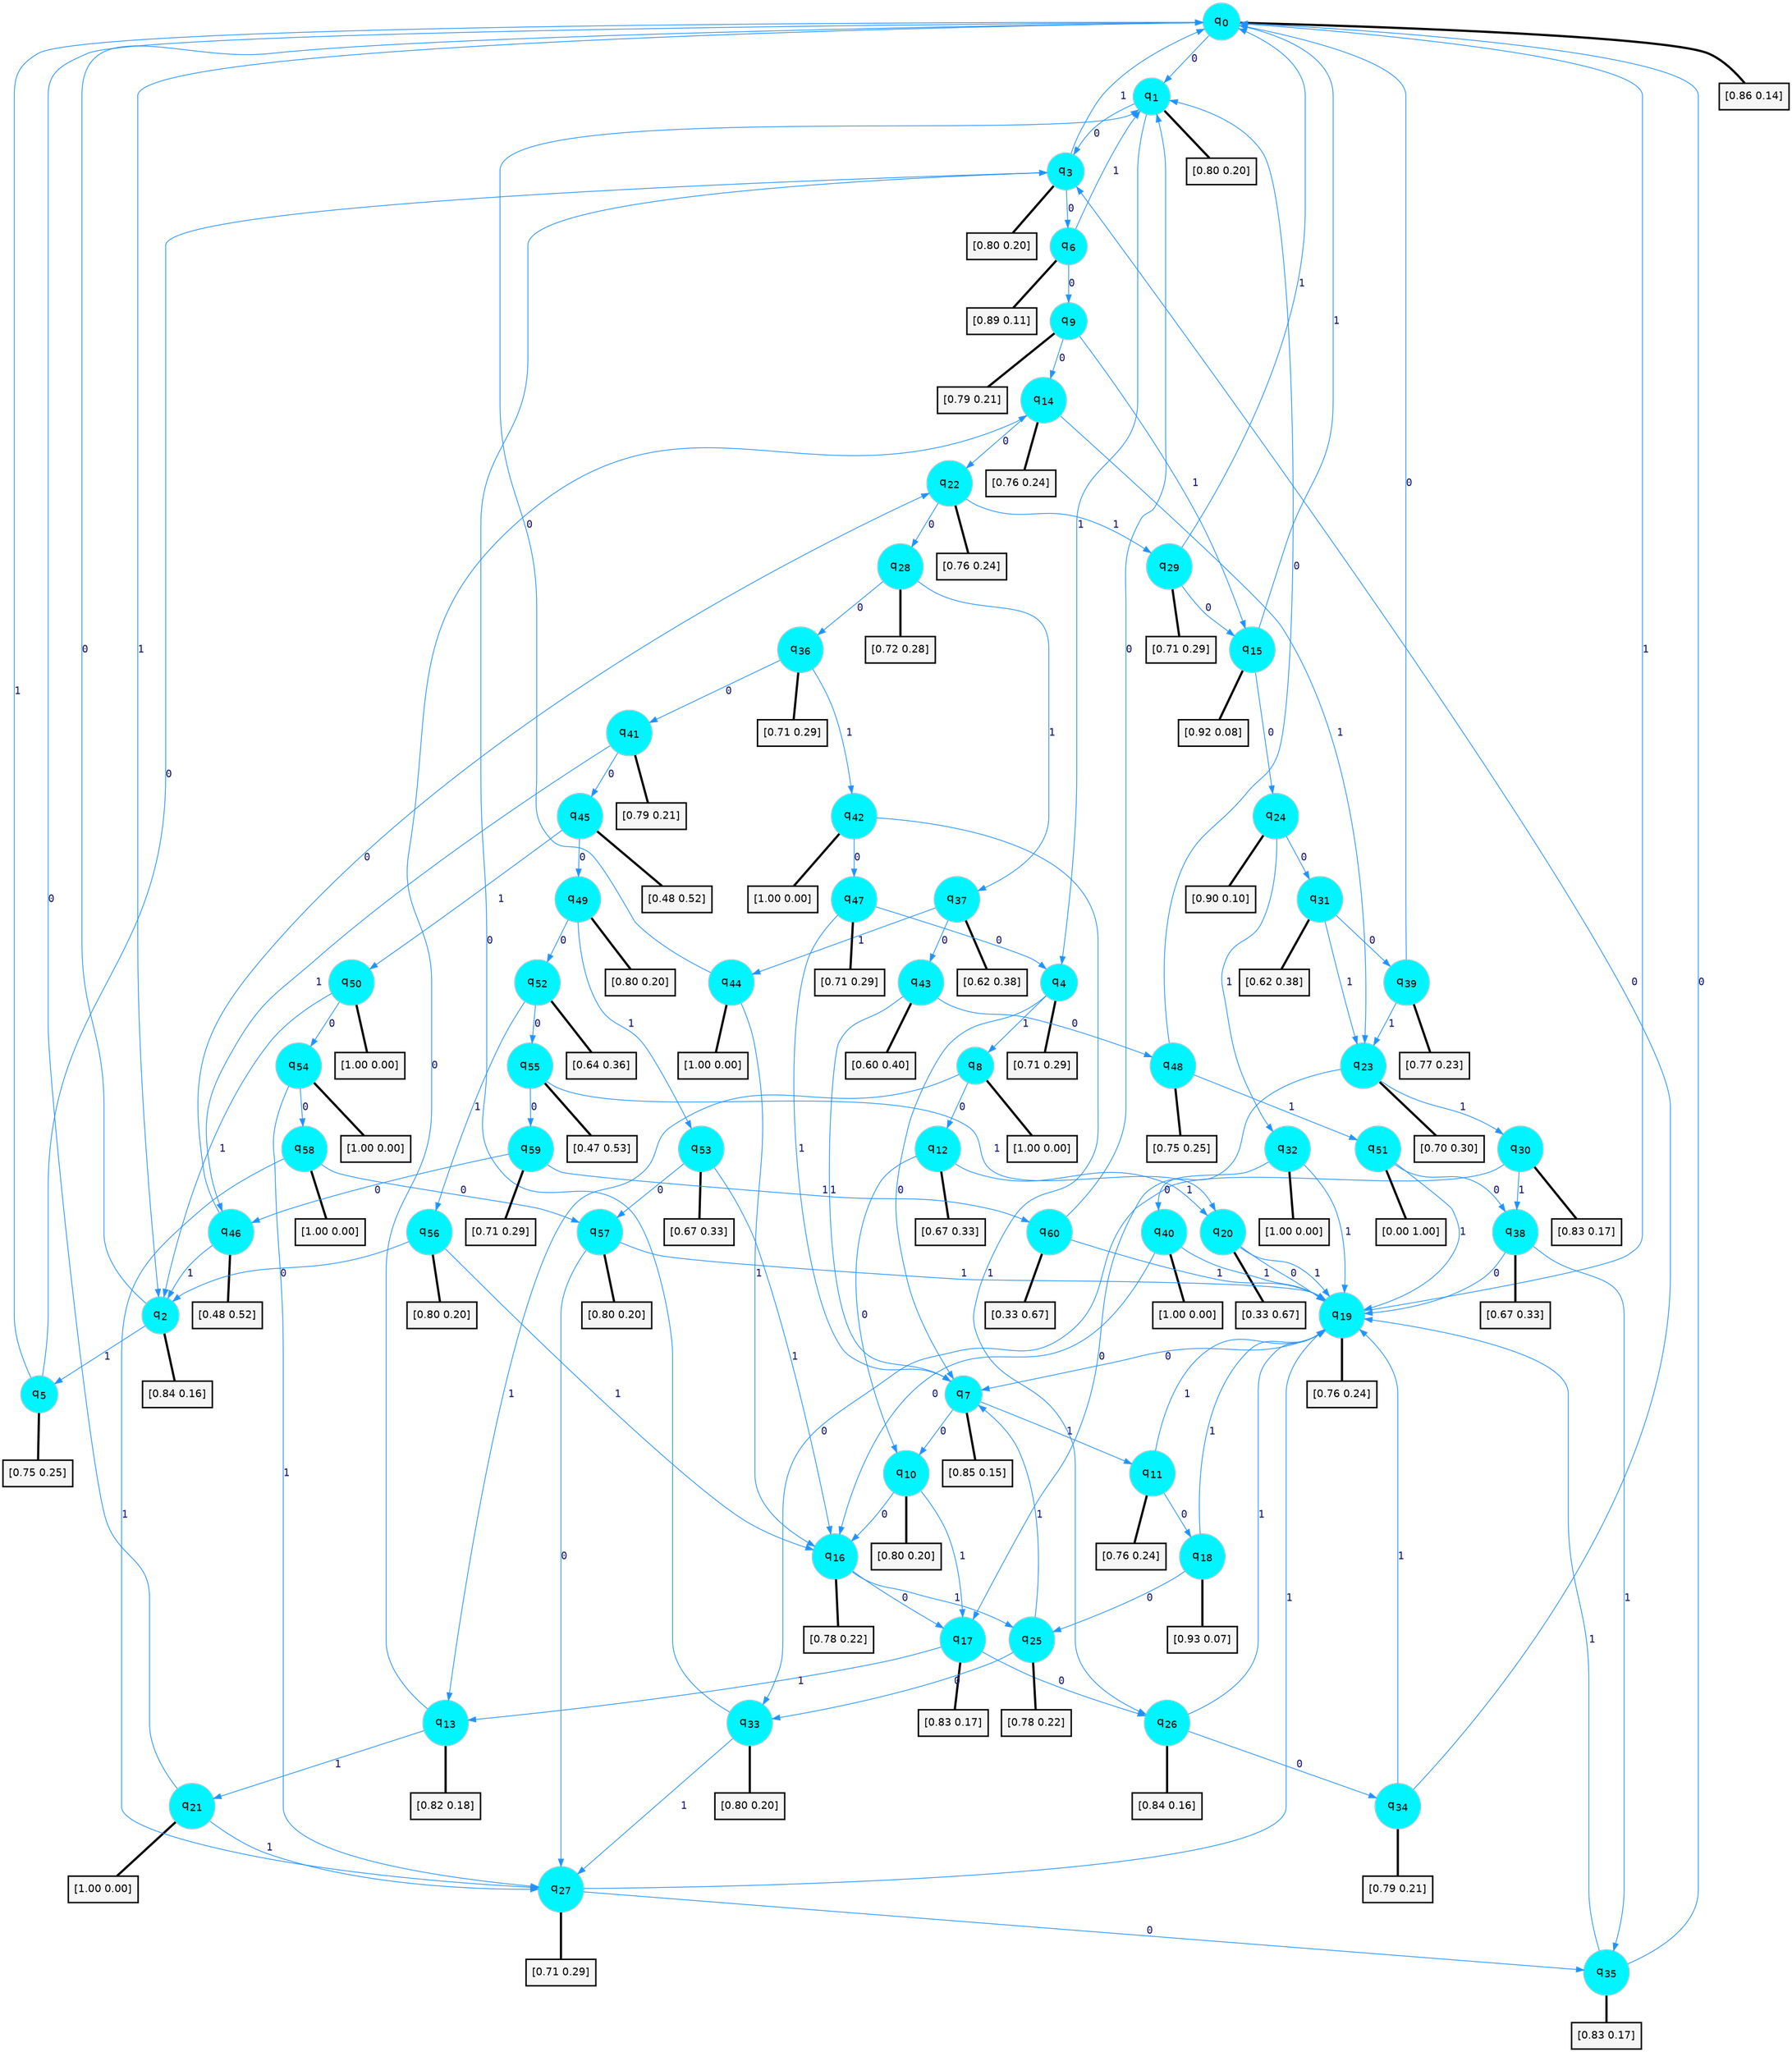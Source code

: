 digraph G {
graph [
bgcolor=transparent, dpi=300, rankdir=TD, size="40,25"];
node [
color=gray, fillcolor=turquoise1, fontcolor=black, fontname=Helvetica, fontsize=16, fontweight=bold, shape=circle, style=filled];
edge [
arrowsize=1, color=dodgerblue1, fontcolor=midnightblue, fontname=courier, fontweight=bold, penwidth=1, style=solid, weight=20];
0[label=<q<SUB>0</SUB>>];
1[label=<q<SUB>1</SUB>>];
2[label=<q<SUB>2</SUB>>];
3[label=<q<SUB>3</SUB>>];
4[label=<q<SUB>4</SUB>>];
5[label=<q<SUB>5</SUB>>];
6[label=<q<SUB>6</SUB>>];
7[label=<q<SUB>7</SUB>>];
8[label=<q<SUB>8</SUB>>];
9[label=<q<SUB>9</SUB>>];
10[label=<q<SUB>10</SUB>>];
11[label=<q<SUB>11</SUB>>];
12[label=<q<SUB>12</SUB>>];
13[label=<q<SUB>13</SUB>>];
14[label=<q<SUB>14</SUB>>];
15[label=<q<SUB>15</SUB>>];
16[label=<q<SUB>16</SUB>>];
17[label=<q<SUB>17</SUB>>];
18[label=<q<SUB>18</SUB>>];
19[label=<q<SUB>19</SUB>>];
20[label=<q<SUB>20</SUB>>];
21[label=<q<SUB>21</SUB>>];
22[label=<q<SUB>22</SUB>>];
23[label=<q<SUB>23</SUB>>];
24[label=<q<SUB>24</SUB>>];
25[label=<q<SUB>25</SUB>>];
26[label=<q<SUB>26</SUB>>];
27[label=<q<SUB>27</SUB>>];
28[label=<q<SUB>28</SUB>>];
29[label=<q<SUB>29</SUB>>];
30[label=<q<SUB>30</SUB>>];
31[label=<q<SUB>31</SUB>>];
32[label=<q<SUB>32</SUB>>];
33[label=<q<SUB>33</SUB>>];
34[label=<q<SUB>34</SUB>>];
35[label=<q<SUB>35</SUB>>];
36[label=<q<SUB>36</SUB>>];
37[label=<q<SUB>37</SUB>>];
38[label=<q<SUB>38</SUB>>];
39[label=<q<SUB>39</SUB>>];
40[label=<q<SUB>40</SUB>>];
41[label=<q<SUB>41</SUB>>];
42[label=<q<SUB>42</SUB>>];
43[label=<q<SUB>43</SUB>>];
44[label=<q<SUB>44</SUB>>];
45[label=<q<SUB>45</SUB>>];
46[label=<q<SUB>46</SUB>>];
47[label=<q<SUB>47</SUB>>];
48[label=<q<SUB>48</SUB>>];
49[label=<q<SUB>49</SUB>>];
50[label=<q<SUB>50</SUB>>];
51[label=<q<SUB>51</SUB>>];
52[label=<q<SUB>52</SUB>>];
53[label=<q<SUB>53</SUB>>];
54[label=<q<SUB>54</SUB>>];
55[label=<q<SUB>55</SUB>>];
56[label=<q<SUB>56</SUB>>];
57[label=<q<SUB>57</SUB>>];
58[label=<q<SUB>58</SUB>>];
59[label=<q<SUB>59</SUB>>];
60[label=<q<SUB>60</SUB>>];
61[label="[0.86 0.14]", shape=box,fontcolor=black, fontname=Helvetica, fontsize=14, penwidth=2, fillcolor=whitesmoke,color=black];
62[label="[0.80 0.20]", shape=box,fontcolor=black, fontname=Helvetica, fontsize=14, penwidth=2, fillcolor=whitesmoke,color=black];
63[label="[0.84 0.16]", shape=box,fontcolor=black, fontname=Helvetica, fontsize=14, penwidth=2, fillcolor=whitesmoke,color=black];
64[label="[0.80 0.20]", shape=box,fontcolor=black, fontname=Helvetica, fontsize=14, penwidth=2, fillcolor=whitesmoke,color=black];
65[label="[0.71 0.29]", shape=box,fontcolor=black, fontname=Helvetica, fontsize=14, penwidth=2, fillcolor=whitesmoke,color=black];
66[label="[0.75 0.25]", shape=box,fontcolor=black, fontname=Helvetica, fontsize=14, penwidth=2, fillcolor=whitesmoke,color=black];
67[label="[0.89 0.11]", shape=box,fontcolor=black, fontname=Helvetica, fontsize=14, penwidth=2, fillcolor=whitesmoke,color=black];
68[label="[0.85 0.15]", shape=box,fontcolor=black, fontname=Helvetica, fontsize=14, penwidth=2, fillcolor=whitesmoke,color=black];
69[label="[1.00 0.00]", shape=box,fontcolor=black, fontname=Helvetica, fontsize=14, penwidth=2, fillcolor=whitesmoke,color=black];
70[label="[0.79 0.21]", shape=box,fontcolor=black, fontname=Helvetica, fontsize=14, penwidth=2, fillcolor=whitesmoke,color=black];
71[label="[0.80 0.20]", shape=box,fontcolor=black, fontname=Helvetica, fontsize=14, penwidth=2, fillcolor=whitesmoke,color=black];
72[label="[0.76 0.24]", shape=box,fontcolor=black, fontname=Helvetica, fontsize=14, penwidth=2, fillcolor=whitesmoke,color=black];
73[label="[0.67 0.33]", shape=box,fontcolor=black, fontname=Helvetica, fontsize=14, penwidth=2, fillcolor=whitesmoke,color=black];
74[label="[0.82 0.18]", shape=box,fontcolor=black, fontname=Helvetica, fontsize=14, penwidth=2, fillcolor=whitesmoke,color=black];
75[label="[0.76 0.24]", shape=box,fontcolor=black, fontname=Helvetica, fontsize=14, penwidth=2, fillcolor=whitesmoke,color=black];
76[label="[0.92 0.08]", shape=box,fontcolor=black, fontname=Helvetica, fontsize=14, penwidth=2, fillcolor=whitesmoke,color=black];
77[label="[0.78 0.22]", shape=box,fontcolor=black, fontname=Helvetica, fontsize=14, penwidth=2, fillcolor=whitesmoke,color=black];
78[label="[0.83 0.17]", shape=box,fontcolor=black, fontname=Helvetica, fontsize=14, penwidth=2, fillcolor=whitesmoke,color=black];
79[label="[0.93 0.07]", shape=box,fontcolor=black, fontname=Helvetica, fontsize=14, penwidth=2, fillcolor=whitesmoke,color=black];
80[label="[0.76 0.24]", shape=box,fontcolor=black, fontname=Helvetica, fontsize=14, penwidth=2, fillcolor=whitesmoke,color=black];
81[label="[0.33 0.67]", shape=box,fontcolor=black, fontname=Helvetica, fontsize=14, penwidth=2, fillcolor=whitesmoke,color=black];
82[label="[1.00 0.00]", shape=box,fontcolor=black, fontname=Helvetica, fontsize=14, penwidth=2, fillcolor=whitesmoke,color=black];
83[label="[0.76 0.24]", shape=box,fontcolor=black, fontname=Helvetica, fontsize=14, penwidth=2, fillcolor=whitesmoke,color=black];
84[label="[0.70 0.30]", shape=box,fontcolor=black, fontname=Helvetica, fontsize=14, penwidth=2, fillcolor=whitesmoke,color=black];
85[label="[0.90 0.10]", shape=box,fontcolor=black, fontname=Helvetica, fontsize=14, penwidth=2, fillcolor=whitesmoke,color=black];
86[label="[0.78 0.22]", shape=box,fontcolor=black, fontname=Helvetica, fontsize=14, penwidth=2, fillcolor=whitesmoke,color=black];
87[label="[0.84 0.16]", shape=box,fontcolor=black, fontname=Helvetica, fontsize=14, penwidth=2, fillcolor=whitesmoke,color=black];
88[label="[0.71 0.29]", shape=box,fontcolor=black, fontname=Helvetica, fontsize=14, penwidth=2, fillcolor=whitesmoke,color=black];
89[label="[0.72 0.28]", shape=box,fontcolor=black, fontname=Helvetica, fontsize=14, penwidth=2, fillcolor=whitesmoke,color=black];
90[label="[0.71 0.29]", shape=box,fontcolor=black, fontname=Helvetica, fontsize=14, penwidth=2, fillcolor=whitesmoke,color=black];
91[label="[0.83 0.17]", shape=box,fontcolor=black, fontname=Helvetica, fontsize=14, penwidth=2, fillcolor=whitesmoke,color=black];
92[label="[0.62 0.38]", shape=box,fontcolor=black, fontname=Helvetica, fontsize=14, penwidth=2, fillcolor=whitesmoke,color=black];
93[label="[1.00 0.00]", shape=box,fontcolor=black, fontname=Helvetica, fontsize=14, penwidth=2, fillcolor=whitesmoke,color=black];
94[label="[0.80 0.20]", shape=box,fontcolor=black, fontname=Helvetica, fontsize=14, penwidth=2, fillcolor=whitesmoke,color=black];
95[label="[0.79 0.21]", shape=box,fontcolor=black, fontname=Helvetica, fontsize=14, penwidth=2, fillcolor=whitesmoke,color=black];
96[label="[0.83 0.17]", shape=box,fontcolor=black, fontname=Helvetica, fontsize=14, penwidth=2, fillcolor=whitesmoke,color=black];
97[label="[0.71 0.29]", shape=box,fontcolor=black, fontname=Helvetica, fontsize=14, penwidth=2, fillcolor=whitesmoke,color=black];
98[label="[0.62 0.38]", shape=box,fontcolor=black, fontname=Helvetica, fontsize=14, penwidth=2, fillcolor=whitesmoke,color=black];
99[label="[0.67 0.33]", shape=box,fontcolor=black, fontname=Helvetica, fontsize=14, penwidth=2, fillcolor=whitesmoke,color=black];
100[label="[0.77 0.23]", shape=box,fontcolor=black, fontname=Helvetica, fontsize=14, penwidth=2, fillcolor=whitesmoke,color=black];
101[label="[1.00 0.00]", shape=box,fontcolor=black, fontname=Helvetica, fontsize=14, penwidth=2, fillcolor=whitesmoke,color=black];
102[label="[0.79 0.21]", shape=box,fontcolor=black, fontname=Helvetica, fontsize=14, penwidth=2, fillcolor=whitesmoke,color=black];
103[label="[1.00 0.00]", shape=box,fontcolor=black, fontname=Helvetica, fontsize=14, penwidth=2, fillcolor=whitesmoke,color=black];
104[label="[0.60 0.40]", shape=box,fontcolor=black, fontname=Helvetica, fontsize=14, penwidth=2, fillcolor=whitesmoke,color=black];
105[label="[1.00 0.00]", shape=box,fontcolor=black, fontname=Helvetica, fontsize=14, penwidth=2, fillcolor=whitesmoke,color=black];
106[label="[0.48 0.52]", shape=box,fontcolor=black, fontname=Helvetica, fontsize=14, penwidth=2, fillcolor=whitesmoke,color=black];
107[label="[0.48 0.52]", shape=box,fontcolor=black, fontname=Helvetica, fontsize=14, penwidth=2, fillcolor=whitesmoke,color=black];
108[label="[0.71 0.29]", shape=box,fontcolor=black, fontname=Helvetica, fontsize=14, penwidth=2, fillcolor=whitesmoke,color=black];
109[label="[0.75 0.25]", shape=box,fontcolor=black, fontname=Helvetica, fontsize=14, penwidth=2, fillcolor=whitesmoke,color=black];
110[label="[0.80 0.20]", shape=box,fontcolor=black, fontname=Helvetica, fontsize=14, penwidth=2, fillcolor=whitesmoke,color=black];
111[label="[1.00 0.00]", shape=box,fontcolor=black, fontname=Helvetica, fontsize=14, penwidth=2, fillcolor=whitesmoke,color=black];
112[label="[0.00 1.00]", shape=box,fontcolor=black, fontname=Helvetica, fontsize=14, penwidth=2, fillcolor=whitesmoke,color=black];
113[label="[0.64 0.36]", shape=box,fontcolor=black, fontname=Helvetica, fontsize=14, penwidth=2, fillcolor=whitesmoke,color=black];
114[label="[0.67 0.33]", shape=box,fontcolor=black, fontname=Helvetica, fontsize=14, penwidth=2, fillcolor=whitesmoke,color=black];
115[label="[1.00 0.00]", shape=box,fontcolor=black, fontname=Helvetica, fontsize=14, penwidth=2, fillcolor=whitesmoke,color=black];
116[label="[0.47 0.53]", shape=box,fontcolor=black, fontname=Helvetica, fontsize=14, penwidth=2, fillcolor=whitesmoke,color=black];
117[label="[0.80 0.20]", shape=box,fontcolor=black, fontname=Helvetica, fontsize=14, penwidth=2, fillcolor=whitesmoke,color=black];
118[label="[0.80 0.20]", shape=box,fontcolor=black, fontname=Helvetica, fontsize=14, penwidth=2, fillcolor=whitesmoke,color=black];
119[label="[1.00 0.00]", shape=box,fontcolor=black, fontname=Helvetica, fontsize=14, penwidth=2, fillcolor=whitesmoke,color=black];
120[label="[0.71 0.29]", shape=box,fontcolor=black, fontname=Helvetica, fontsize=14, penwidth=2, fillcolor=whitesmoke,color=black];
121[label="[0.33 0.67]", shape=box,fontcolor=black, fontname=Helvetica, fontsize=14, penwidth=2, fillcolor=whitesmoke,color=black];
0->1 [label=0];
0->2 [label=1];
0->61 [arrowhead=none, penwidth=3,color=black];
1->3 [label=0];
1->4 [label=1];
1->62 [arrowhead=none, penwidth=3,color=black];
2->0 [label=0];
2->5 [label=1];
2->63 [arrowhead=none, penwidth=3,color=black];
3->6 [label=0];
3->0 [label=1];
3->64 [arrowhead=none, penwidth=3,color=black];
4->7 [label=0];
4->8 [label=1];
4->65 [arrowhead=none, penwidth=3,color=black];
5->3 [label=0];
5->0 [label=1];
5->66 [arrowhead=none, penwidth=3,color=black];
6->9 [label=0];
6->1 [label=1];
6->67 [arrowhead=none, penwidth=3,color=black];
7->10 [label=0];
7->11 [label=1];
7->68 [arrowhead=none, penwidth=3,color=black];
8->12 [label=0];
8->13 [label=1];
8->69 [arrowhead=none, penwidth=3,color=black];
9->14 [label=0];
9->15 [label=1];
9->70 [arrowhead=none, penwidth=3,color=black];
10->16 [label=0];
10->17 [label=1];
10->71 [arrowhead=none, penwidth=3,color=black];
11->18 [label=0];
11->19 [label=1];
11->72 [arrowhead=none, penwidth=3,color=black];
12->10 [label=0];
12->20 [label=1];
12->73 [arrowhead=none, penwidth=3,color=black];
13->14 [label=0];
13->21 [label=1];
13->74 [arrowhead=none, penwidth=3,color=black];
14->22 [label=0];
14->23 [label=1];
14->75 [arrowhead=none, penwidth=3,color=black];
15->24 [label=0];
15->0 [label=1];
15->76 [arrowhead=none, penwidth=3,color=black];
16->17 [label=0];
16->25 [label=1];
16->77 [arrowhead=none, penwidth=3,color=black];
17->26 [label=0];
17->13 [label=1];
17->78 [arrowhead=none, penwidth=3,color=black];
18->25 [label=0];
18->19 [label=1];
18->79 [arrowhead=none, penwidth=3,color=black];
19->7 [label=0];
19->0 [label=1];
19->80 [arrowhead=none, penwidth=3,color=black];
20->19 [label=0];
20->19 [label=1];
20->81 [arrowhead=none, penwidth=3,color=black];
21->0 [label=0];
21->27 [label=1];
21->82 [arrowhead=none, penwidth=3,color=black];
22->28 [label=0];
22->29 [label=1];
22->83 [arrowhead=none, penwidth=3,color=black];
23->17 [label=0];
23->30 [label=1];
23->84 [arrowhead=none, penwidth=3,color=black];
24->31 [label=0];
24->32 [label=1];
24->85 [arrowhead=none, penwidth=3,color=black];
25->33 [label=0];
25->7 [label=1];
25->86 [arrowhead=none, penwidth=3,color=black];
26->34 [label=0];
26->19 [label=1];
26->87 [arrowhead=none, penwidth=3,color=black];
27->35 [label=0];
27->19 [label=1];
27->88 [arrowhead=none, penwidth=3,color=black];
28->36 [label=0];
28->37 [label=1];
28->89 [arrowhead=none, penwidth=3,color=black];
29->15 [label=0];
29->0 [label=1];
29->90 [arrowhead=none, penwidth=3,color=black];
30->33 [label=0];
30->38 [label=1];
30->91 [arrowhead=none, penwidth=3,color=black];
31->39 [label=0];
31->23 [label=1];
31->92 [arrowhead=none, penwidth=3,color=black];
32->40 [label=0];
32->19 [label=1];
32->93 [arrowhead=none, penwidth=3,color=black];
33->3 [label=0];
33->27 [label=1];
33->94 [arrowhead=none, penwidth=3,color=black];
34->3 [label=0];
34->19 [label=1];
34->95 [arrowhead=none, penwidth=3,color=black];
35->0 [label=0];
35->19 [label=1];
35->96 [arrowhead=none, penwidth=3,color=black];
36->41 [label=0];
36->42 [label=1];
36->97 [arrowhead=none, penwidth=3,color=black];
37->43 [label=0];
37->44 [label=1];
37->98 [arrowhead=none, penwidth=3,color=black];
38->19 [label=0];
38->35 [label=1];
38->99 [arrowhead=none, penwidth=3,color=black];
39->0 [label=0];
39->23 [label=1];
39->100 [arrowhead=none, penwidth=3,color=black];
40->16 [label=0];
40->19 [label=1];
40->101 [arrowhead=none, penwidth=3,color=black];
41->45 [label=0];
41->46 [label=1];
41->102 [arrowhead=none, penwidth=3,color=black];
42->47 [label=0];
42->26 [label=1];
42->103 [arrowhead=none, penwidth=3,color=black];
43->48 [label=0];
43->7 [label=1];
43->104 [arrowhead=none, penwidth=3,color=black];
44->1 [label=0];
44->16 [label=1];
44->105 [arrowhead=none, penwidth=3,color=black];
45->49 [label=0];
45->50 [label=1];
45->106 [arrowhead=none, penwidth=3,color=black];
46->22 [label=0];
46->2 [label=1];
46->107 [arrowhead=none, penwidth=3,color=black];
47->4 [label=0];
47->7 [label=1];
47->108 [arrowhead=none, penwidth=3,color=black];
48->1 [label=0];
48->51 [label=1];
48->109 [arrowhead=none, penwidth=3,color=black];
49->52 [label=0];
49->53 [label=1];
49->110 [arrowhead=none, penwidth=3,color=black];
50->54 [label=0];
50->2 [label=1];
50->111 [arrowhead=none, penwidth=3,color=black];
51->38 [label=0];
51->19 [label=1];
51->112 [arrowhead=none, penwidth=3,color=black];
52->55 [label=0];
52->56 [label=1];
52->113 [arrowhead=none, penwidth=3,color=black];
53->57 [label=0];
53->16 [label=1];
53->114 [arrowhead=none, penwidth=3,color=black];
54->58 [label=0];
54->27 [label=1];
54->115 [arrowhead=none, penwidth=3,color=black];
55->59 [label=0];
55->20 [label=1];
55->116 [arrowhead=none, penwidth=3,color=black];
56->2 [label=0];
56->16 [label=1];
56->117 [arrowhead=none, penwidth=3,color=black];
57->27 [label=0];
57->19 [label=1];
57->118 [arrowhead=none, penwidth=3,color=black];
58->57 [label=0];
58->27 [label=1];
58->119 [arrowhead=none, penwidth=3,color=black];
59->46 [label=0];
59->60 [label=1];
59->120 [arrowhead=none, penwidth=3,color=black];
60->1 [label=0];
60->19 [label=1];
60->121 [arrowhead=none, penwidth=3,color=black];
}
